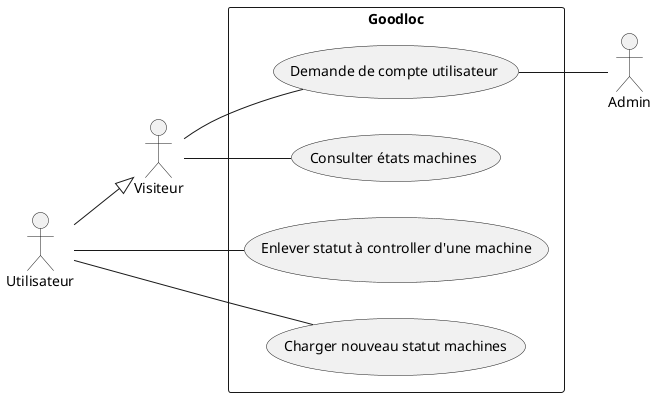 @startuml goodloc-usecase

left to right direction
skinparam packageStyle rectangle
skinparam monochrome true

:Visiteur: as VIS
:Utilisateur: as USR
:Admin: as ADM

rectangle "Goodloc" {
    (Demande de compte utilisateur) as demande
    
    VIS <|-up- USR
    
    VIS -- demande
    demande -- ADM
    
    VIS -- (Consulter états machines)

    USR -- (Enlever statut à controller d'une machine)
    USR -- (Charger nouveau statut machines)
}
@enduml
